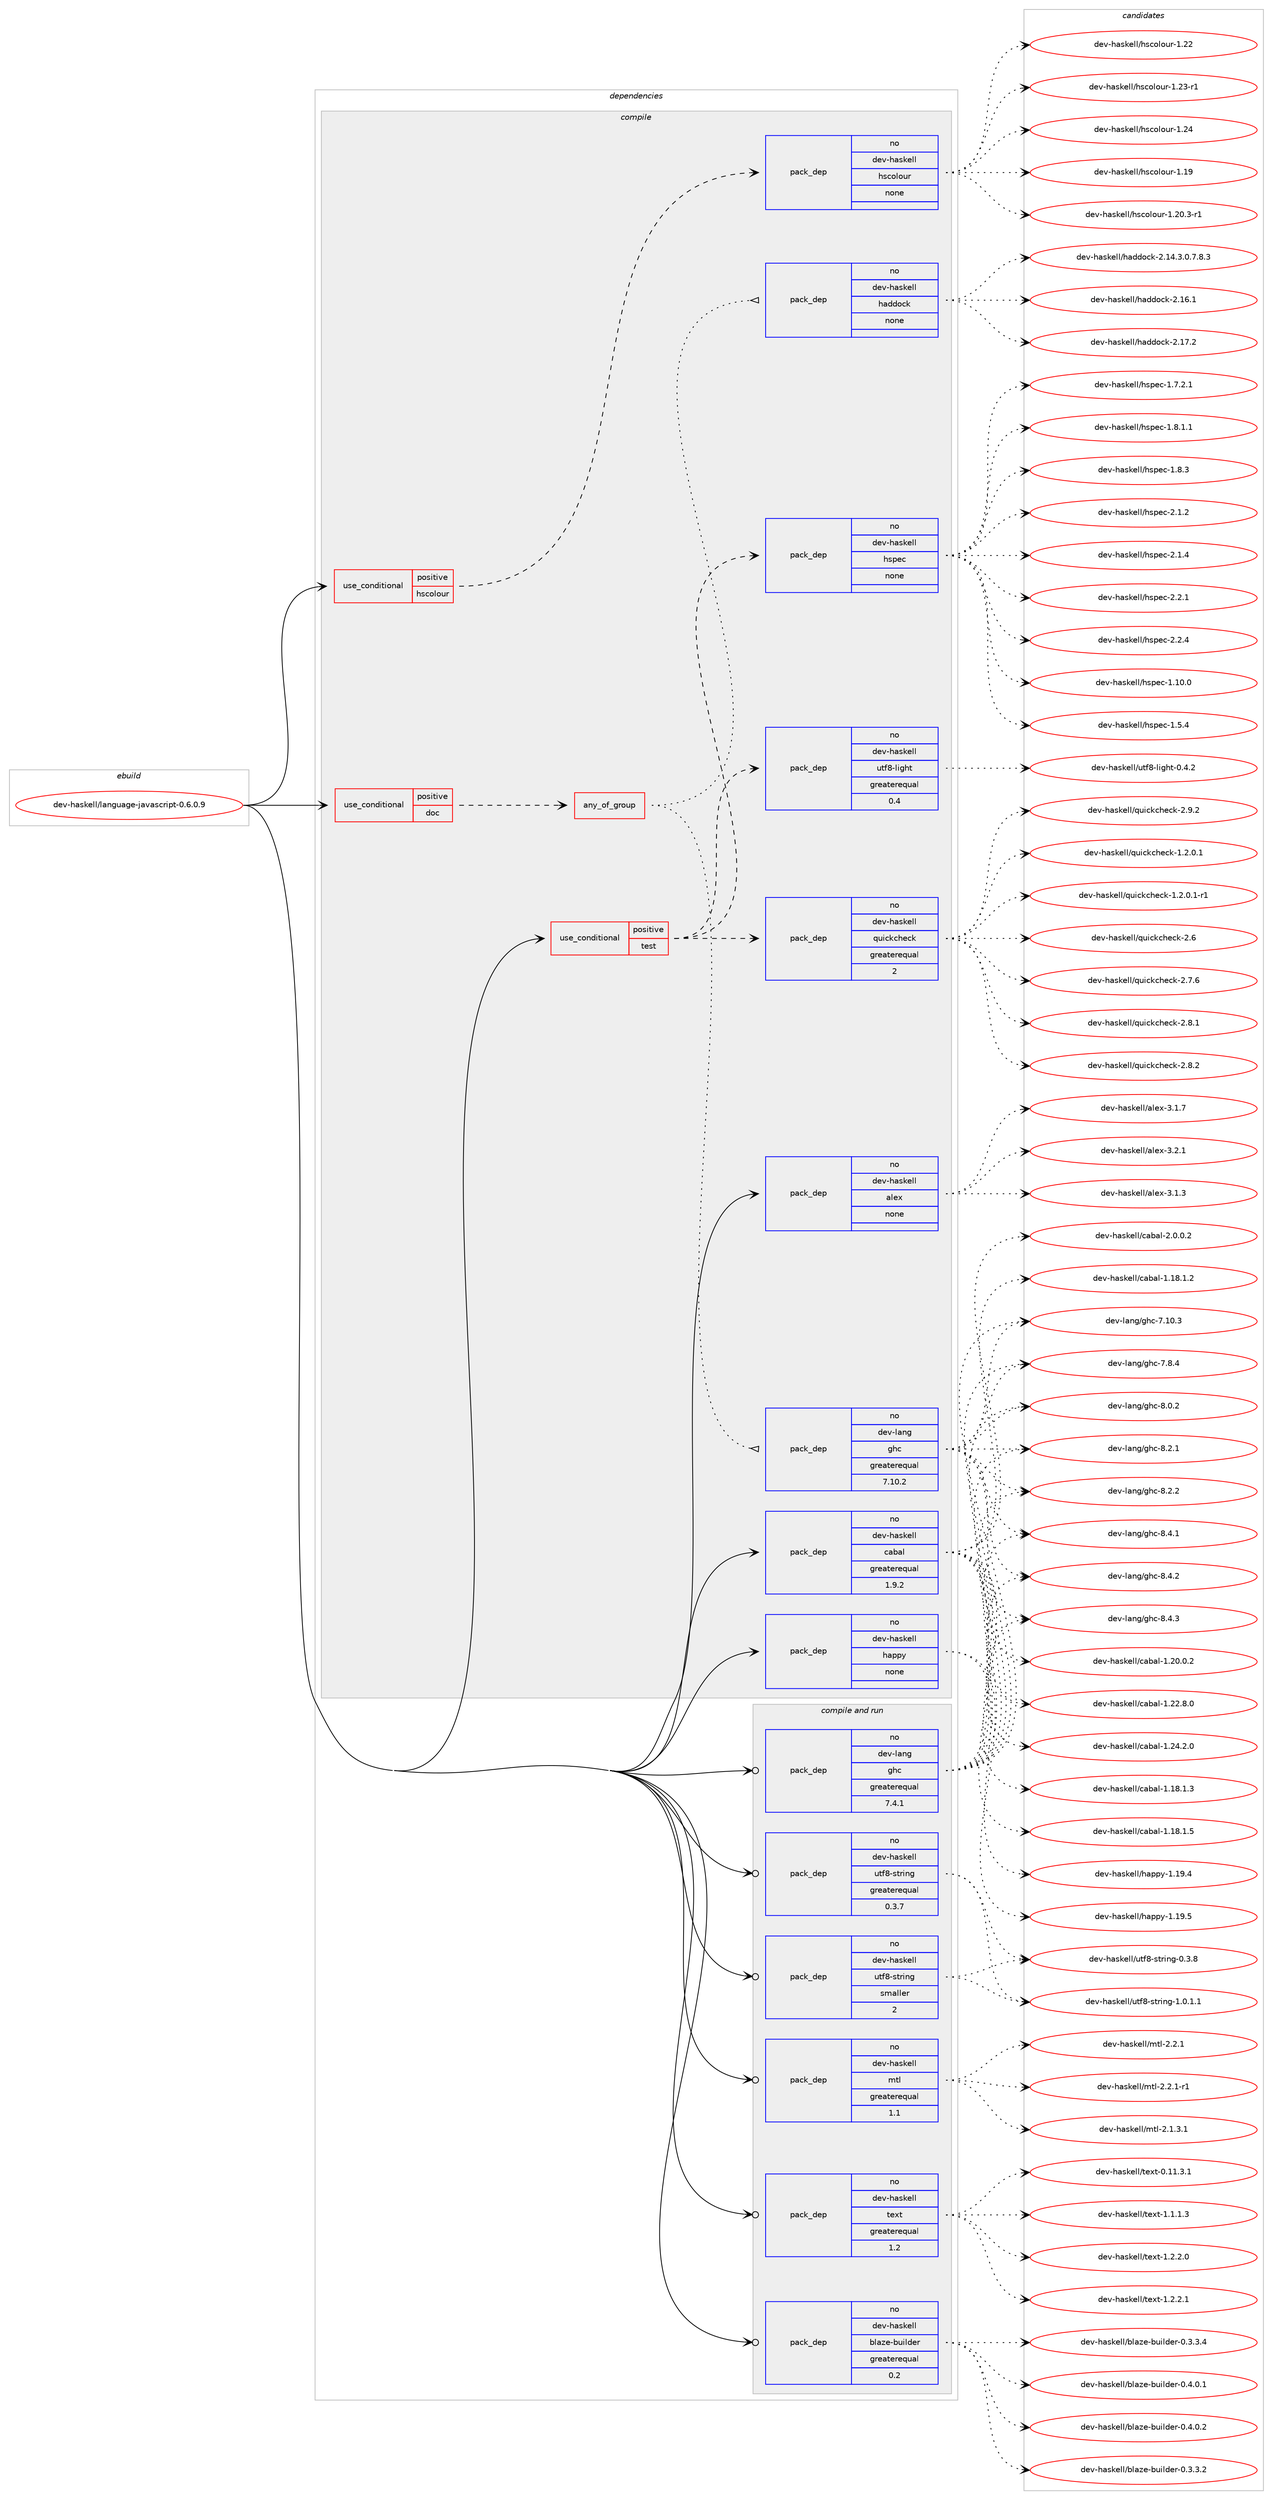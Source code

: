 digraph prolog {

# *************
# Graph options
# *************

newrank=true;
concentrate=true;
compound=true;
graph [rankdir=LR,fontname=Helvetica,fontsize=10,ranksep=1.5];#, ranksep=2.5, nodesep=0.2];
edge  [arrowhead=vee];
node  [fontname=Helvetica,fontsize=10];

# **********
# The ebuild
# **********

subgraph cluster_leftcol {
color=gray;
rank=same;
label=<<i>ebuild</i>>;
id [label="dev-haskell/language-javascript-0.6.0.9", color=red, width=4, href="../dev-haskell/language-javascript-0.6.0.9.svg"];
}

# ****************
# The dependencies
# ****************

subgraph cluster_midcol {
color=gray;
label=<<i>dependencies</i>>;
subgraph cluster_compile {
fillcolor="#eeeeee";
style=filled;
label=<<i>compile</i>>;
subgraph cond360355 {
dependency1337491 [label=<<TABLE BORDER="0" CELLBORDER="1" CELLSPACING="0" CELLPADDING="4"><TR><TD ROWSPAN="3" CELLPADDING="10">use_conditional</TD></TR><TR><TD>positive</TD></TR><TR><TD>doc</TD></TR></TABLE>>, shape=none, color=red];
subgraph any21171 {
dependency1337492 [label=<<TABLE BORDER="0" CELLBORDER="1" CELLSPACING="0" CELLPADDING="4"><TR><TD CELLPADDING="10">any_of_group</TD></TR></TABLE>>, shape=none, color=red];subgraph pack955413 {
dependency1337493 [label=<<TABLE BORDER="0" CELLBORDER="1" CELLSPACING="0" CELLPADDING="4" WIDTH="220"><TR><TD ROWSPAN="6" CELLPADDING="30">pack_dep</TD></TR><TR><TD WIDTH="110">no</TD></TR><TR><TD>dev-haskell</TD></TR><TR><TD>haddock</TD></TR><TR><TD>none</TD></TR><TR><TD></TD></TR></TABLE>>, shape=none, color=blue];
}
dependency1337492:e -> dependency1337493:w [weight=20,style="dotted",arrowhead="oinv"];
subgraph pack955414 {
dependency1337494 [label=<<TABLE BORDER="0" CELLBORDER="1" CELLSPACING="0" CELLPADDING="4" WIDTH="220"><TR><TD ROWSPAN="6" CELLPADDING="30">pack_dep</TD></TR><TR><TD WIDTH="110">no</TD></TR><TR><TD>dev-lang</TD></TR><TR><TD>ghc</TD></TR><TR><TD>greaterequal</TD></TR><TR><TD>7.10.2</TD></TR></TABLE>>, shape=none, color=blue];
}
dependency1337492:e -> dependency1337494:w [weight=20,style="dotted",arrowhead="oinv"];
}
dependency1337491:e -> dependency1337492:w [weight=20,style="dashed",arrowhead="vee"];
}
id:e -> dependency1337491:w [weight=20,style="solid",arrowhead="vee"];
subgraph cond360356 {
dependency1337495 [label=<<TABLE BORDER="0" CELLBORDER="1" CELLSPACING="0" CELLPADDING="4"><TR><TD ROWSPAN="3" CELLPADDING="10">use_conditional</TD></TR><TR><TD>positive</TD></TR><TR><TD>hscolour</TD></TR></TABLE>>, shape=none, color=red];
subgraph pack955415 {
dependency1337496 [label=<<TABLE BORDER="0" CELLBORDER="1" CELLSPACING="0" CELLPADDING="4" WIDTH="220"><TR><TD ROWSPAN="6" CELLPADDING="30">pack_dep</TD></TR><TR><TD WIDTH="110">no</TD></TR><TR><TD>dev-haskell</TD></TR><TR><TD>hscolour</TD></TR><TR><TD>none</TD></TR><TR><TD></TD></TR></TABLE>>, shape=none, color=blue];
}
dependency1337495:e -> dependency1337496:w [weight=20,style="dashed",arrowhead="vee"];
}
id:e -> dependency1337495:w [weight=20,style="solid",arrowhead="vee"];
subgraph cond360357 {
dependency1337497 [label=<<TABLE BORDER="0" CELLBORDER="1" CELLSPACING="0" CELLPADDING="4"><TR><TD ROWSPAN="3" CELLPADDING="10">use_conditional</TD></TR><TR><TD>positive</TD></TR><TR><TD>test</TD></TR></TABLE>>, shape=none, color=red];
subgraph pack955416 {
dependency1337498 [label=<<TABLE BORDER="0" CELLBORDER="1" CELLSPACING="0" CELLPADDING="4" WIDTH="220"><TR><TD ROWSPAN="6" CELLPADDING="30">pack_dep</TD></TR><TR><TD WIDTH="110">no</TD></TR><TR><TD>dev-haskell</TD></TR><TR><TD>hspec</TD></TR><TR><TD>none</TD></TR><TR><TD></TD></TR></TABLE>>, shape=none, color=blue];
}
dependency1337497:e -> dependency1337498:w [weight=20,style="dashed",arrowhead="vee"];
subgraph pack955417 {
dependency1337499 [label=<<TABLE BORDER="0" CELLBORDER="1" CELLSPACING="0" CELLPADDING="4" WIDTH="220"><TR><TD ROWSPAN="6" CELLPADDING="30">pack_dep</TD></TR><TR><TD WIDTH="110">no</TD></TR><TR><TD>dev-haskell</TD></TR><TR><TD>quickcheck</TD></TR><TR><TD>greaterequal</TD></TR><TR><TD>2</TD></TR></TABLE>>, shape=none, color=blue];
}
dependency1337497:e -> dependency1337499:w [weight=20,style="dashed",arrowhead="vee"];
subgraph pack955418 {
dependency1337500 [label=<<TABLE BORDER="0" CELLBORDER="1" CELLSPACING="0" CELLPADDING="4" WIDTH="220"><TR><TD ROWSPAN="6" CELLPADDING="30">pack_dep</TD></TR><TR><TD WIDTH="110">no</TD></TR><TR><TD>dev-haskell</TD></TR><TR><TD>utf8-light</TD></TR><TR><TD>greaterequal</TD></TR><TR><TD>0.4</TD></TR></TABLE>>, shape=none, color=blue];
}
dependency1337497:e -> dependency1337500:w [weight=20,style="dashed",arrowhead="vee"];
}
id:e -> dependency1337497:w [weight=20,style="solid",arrowhead="vee"];
subgraph pack955419 {
dependency1337501 [label=<<TABLE BORDER="0" CELLBORDER="1" CELLSPACING="0" CELLPADDING="4" WIDTH="220"><TR><TD ROWSPAN="6" CELLPADDING="30">pack_dep</TD></TR><TR><TD WIDTH="110">no</TD></TR><TR><TD>dev-haskell</TD></TR><TR><TD>alex</TD></TR><TR><TD>none</TD></TR><TR><TD></TD></TR></TABLE>>, shape=none, color=blue];
}
id:e -> dependency1337501:w [weight=20,style="solid",arrowhead="vee"];
subgraph pack955420 {
dependency1337502 [label=<<TABLE BORDER="0" CELLBORDER="1" CELLSPACING="0" CELLPADDING="4" WIDTH="220"><TR><TD ROWSPAN="6" CELLPADDING="30">pack_dep</TD></TR><TR><TD WIDTH="110">no</TD></TR><TR><TD>dev-haskell</TD></TR><TR><TD>cabal</TD></TR><TR><TD>greaterequal</TD></TR><TR><TD>1.9.2</TD></TR></TABLE>>, shape=none, color=blue];
}
id:e -> dependency1337502:w [weight=20,style="solid",arrowhead="vee"];
subgraph pack955421 {
dependency1337503 [label=<<TABLE BORDER="0" CELLBORDER="1" CELLSPACING="0" CELLPADDING="4" WIDTH="220"><TR><TD ROWSPAN="6" CELLPADDING="30">pack_dep</TD></TR><TR><TD WIDTH="110">no</TD></TR><TR><TD>dev-haskell</TD></TR><TR><TD>happy</TD></TR><TR><TD>none</TD></TR><TR><TD></TD></TR></TABLE>>, shape=none, color=blue];
}
id:e -> dependency1337503:w [weight=20,style="solid",arrowhead="vee"];
}
subgraph cluster_compileandrun {
fillcolor="#eeeeee";
style=filled;
label=<<i>compile and run</i>>;
subgraph pack955422 {
dependency1337504 [label=<<TABLE BORDER="0" CELLBORDER="1" CELLSPACING="0" CELLPADDING="4" WIDTH="220"><TR><TD ROWSPAN="6" CELLPADDING="30">pack_dep</TD></TR><TR><TD WIDTH="110">no</TD></TR><TR><TD>dev-haskell</TD></TR><TR><TD>blaze-builder</TD></TR><TR><TD>greaterequal</TD></TR><TR><TD>0.2</TD></TR></TABLE>>, shape=none, color=blue];
}
id:e -> dependency1337504:w [weight=20,style="solid",arrowhead="odotvee"];
subgraph pack955423 {
dependency1337505 [label=<<TABLE BORDER="0" CELLBORDER="1" CELLSPACING="0" CELLPADDING="4" WIDTH="220"><TR><TD ROWSPAN="6" CELLPADDING="30">pack_dep</TD></TR><TR><TD WIDTH="110">no</TD></TR><TR><TD>dev-haskell</TD></TR><TR><TD>mtl</TD></TR><TR><TD>greaterequal</TD></TR><TR><TD>1.1</TD></TR></TABLE>>, shape=none, color=blue];
}
id:e -> dependency1337505:w [weight=20,style="solid",arrowhead="odotvee"];
subgraph pack955424 {
dependency1337506 [label=<<TABLE BORDER="0" CELLBORDER="1" CELLSPACING="0" CELLPADDING="4" WIDTH="220"><TR><TD ROWSPAN="6" CELLPADDING="30">pack_dep</TD></TR><TR><TD WIDTH="110">no</TD></TR><TR><TD>dev-haskell</TD></TR><TR><TD>text</TD></TR><TR><TD>greaterequal</TD></TR><TR><TD>1.2</TD></TR></TABLE>>, shape=none, color=blue];
}
id:e -> dependency1337506:w [weight=20,style="solid",arrowhead="odotvee"];
subgraph pack955425 {
dependency1337507 [label=<<TABLE BORDER="0" CELLBORDER="1" CELLSPACING="0" CELLPADDING="4" WIDTH="220"><TR><TD ROWSPAN="6" CELLPADDING="30">pack_dep</TD></TR><TR><TD WIDTH="110">no</TD></TR><TR><TD>dev-haskell</TD></TR><TR><TD>utf8-string</TD></TR><TR><TD>greaterequal</TD></TR><TR><TD>0.3.7</TD></TR></TABLE>>, shape=none, color=blue];
}
id:e -> dependency1337507:w [weight=20,style="solid",arrowhead="odotvee"];
subgraph pack955426 {
dependency1337508 [label=<<TABLE BORDER="0" CELLBORDER="1" CELLSPACING="0" CELLPADDING="4" WIDTH="220"><TR><TD ROWSPAN="6" CELLPADDING="30">pack_dep</TD></TR><TR><TD WIDTH="110">no</TD></TR><TR><TD>dev-haskell</TD></TR><TR><TD>utf8-string</TD></TR><TR><TD>smaller</TD></TR><TR><TD>2</TD></TR></TABLE>>, shape=none, color=blue];
}
id:e -> dependency1337508:w [weight=20,style="solid",arrowhead="odotvee"];
subgraph pack955427 {
dependency1337509 [label=<<TABLE BORDER="0" CELLBORDER="1" CELLSPACING="0" CELLPADDING="4" WIDTH="220"><TR><TD ROWSPAN="6" CELLPADDING="30">pack_dep</TD></TR><TR><TD WIDTH="110">no</TD></TR><TR><TD>dev-lang</TD></TR><TR><TD>ghc</TD></TR><TR><TD>greaterequal</TD></TR><TR><TD>7.4.1</TD></TR></TABLE>>, shape=none, color=blue];
}
id:e -> dependency1337509:w [weight=20,style="solid",arrowhead="odotvee"];
}
subgraph cluster_run {
fillcolor="#eeeeee";
style=filled;
label=<<i>run</i>>;
}
}

# **************
# The candidates
# **************

subgraph cluster_choices {
rank=same;
color=gray;
label=<<i>candidates</i>>;

subgraph choice955413 {
color=black;
nodesep=1;
choice1001011184510497115107101108108471049710010011199107455046495246514648465546564651 [label="dev-haskell/haddock-2.14.3.0.7.8.3", color=red, width=4,href="../dev-haskell/haddock-2.14.3.0.7.8.3.svg"];
choice100101118451049711510710110810847104971001001119910745504649544649 [label="dev-haskell/haddock-2.16.1", color=red, width=4,href="../dev-haskell/haddock-2.16.1.svg"];
choice100101118451049711510710110810847104971001001119910745504649554650 [label="dev-haskell/haddock-2.17.2", color=red, width=4,href="../dev-haskell/haddock-2.17.2.svg"];
dependency1337493:e -> choice1001011184510497115107101108108471049710010011199107455046495246514648465546564651:w [style=dotted,weight="100"];
dependency1337493:e -> choice100101118451049711510710110810847104971001001119910745504649544649:w [style=dotted,weight="100"];
dependency1337493:e -> choice100101118451049711510710110810847104971001001119910745504649554650:w [style=dotted,weight="100"];
}
subgraph choice955414 {
color=black;
nodesep=1;
choice1001011184510897110103471031049945554649484651 [label="dev-lang/ghc-7.10.3", color=red, width=4,href="../dev-lang/ghc-7.10.3.svg"];
choice10010111845108971101034710310499455546564652 [label="dev-lang/ghc-7.8.4", color=red, width=4,href="../dev-lang/ghc-7.8.4.svg"];
choice10010111845108971101034710310499455646484650 [label="dev-lang/ghc-8.0.2", color=red, width=4,href="../dev-lang/ghc-8.0.2.svg"];
choice10010111845108971101034710310499455646504649 [label="dev-lang/ghc-8.2.1", color=red, width=4,href="../dev-lang/ghc-8.2.1.svg"];
choice10010111845108971101034710310499455646504650 [label="dev-lang/ghc-8.2.2", color=red, width=4,href="../dev-lang/ghc-8.2.2.svg"];
choice10010111845108971101034710310499455646524649 [label="dev-lang/ghc-8.4.1", color=red, width=4,href="../dev-lang/ghc-8.4.1.svg"];
choice10010111845108971101034710310499455646524650 [label="dev-lang/ghc-8.4.2", color=red, width=4,href="../dev-lang/ghc-8.4.2.svg"];
choice10010111845108971101034710310499455646524651 [label="dev-lang/ghc-8.4.3", color=red, width=4,href="../dev-lang/ghc-8.4.3.svg"];
dependency1337494:e -> choice1001011184510897110103471031049945554649484651:w [style=dotted,weight="100"];
dependency1337494:e -> choice10010111845108971101034710310499455546564652:w [style=dotted,weight="100"];
dependency1337494:e -> choice10010111845108971101034710310499455646484650:w [style=dotted,weight="100"];
dependency1337494:e -> choice10010111845108971101034710310499455646504649:w [style=dotted,weight="100"];
dependency1337494:e -> choice10010111845108971101034710310499455646504650:w [style=dotted,weight="100"];
dependency1337494:e -> choice10010111845108971101034710310499455646524649:w [style=dotted,weight="100"];
dependency1337494:e -> choice10010111845108971101034710310499455646524650:w [style=dotted,weight="100"];
dependency1337494:e -> choice10010111845108971101034710310499455646524651:w [style=dotted,weight="100"];
}
subgraph choice955415 {
color=black;
nodesep=1;
choice100101118451049711510710110810847104115991111081111171144549464957 [label="dev-haskell/hscolour-1.19", color=red, width=4,href="../dev-haskell/hscolour-1.19.svg"];
choice10010111845104971151071011081084710411599111108111117114454946504846514511449 [label="dev-haskell/hscolour-1.20.3-r1", color=red, width=4,href="../dev-haskell/hscolour-1.20.3-r1.svg"];
choice100101118451049711510710110810847104115991111081111171144549465050 [label="dev-haskell/hscolour-1.22", color=red, width=4,href="../dev-haskell/hscolour-1.22.svg"];
choice1001011184510497115107101108108471041159911110811111711445494650514511449 [label="dev-haskell/hscolour-1.23-r1", color=red, width=4,href="../dev-haskell/hscolour-1.23-r1.svg"];
choice100101118451049711510710110810847104115991111081111171144549465052 [label="dev-haskell/hscolour-1.24", color=red, width=4,href="../dev-haskell/hscolour-1.24.svg"];
dependency1337496:e -> choice100101118451049711510710110810847104115991111081111171144549464957:w [style=dotted,weight="100"];
dependency1337496:e -> choice10010111845104971151071011081084710411599111108111117114454946504846514511449:w [style=dotted,weight="100"];
dependency1337496:e -> choice100101118451049711510710110810847104115991111081111171144549465050:w [style=dotted,weight="100"];
dependency1337496:e -> choice1001011184510497115107101108108471041159911110811111711445494650514511449:w [style=dotted,weight="100"];
dependency1337496:e -> choice100101118451049711510710110810847104115991111081111171144549465052:w [style=dotted,weight="100"];
}
subgraph choice955416 {
color=black;
nodesep=1;
choice1001011184510497115107101108108471041151121019945494649484648 [label="dev-haskell/hspec-1.10.0", color=red, width=4,href="../dev-haskell/hspec-1.10.0.svg"];
choice10010111845104971151071011081084710411511210199454946534652 [label="dev-haskell/hspec-1.5.4", color=red, width=4,href="../dev-haskell/hspec-1.5.4.svg"];
choice100101118451049711510710110810847104115112101994549465546504649 [label="dev-haskell/hspec-1.7.2.1", color=red, width=4,href="../dev-haskell/hspec-1.7.2.1.svg"];
choice100101118451049711510710110810847104115112101994549465646494649 [label="dev-haskell/hspec-1.8.1.1", color=red, width=4,href="../dev-haskell/hspec-1.8.1.1.svg"];
choice10010111845104971151071011081084710411511210199454946564651 [label="dev-haskell/hspec-1.8.3", color=red, width=4,href="../dev-haskell/hspec-1.8.3.svg"];
choice10010111845104971151071011081084710411511210199455046494650 [label="dev-haskell/hspec-2.1.2", color=red, width=4,href="../dev-haskell/hspec-2.1.2.svg"];
choice10010111845104971151071011081084710411511210199455046494652 [label="dev-haskell/hspec-2.1.4", color=red, width=4,href="../dev-haskell/hspec-2.1.4.svg"];
choice10010111845104971151071011081084710411511210199455046504649 [label="dev-haskell/hspec-2.2.1", color=red, width=4,href="../dev-haskell/hspec-2.2.1.svg"];
choice10010111845104971151071011081084710411511210199455046504652 [label="dev-haskell/hspec-2.2.4", color=red, width=4,href="../dev-haskell/hspec-2.2.4.svg"];
dependency1337498:e -> choice1001011184510497115107101108108471041151121019945494649484648:w [style=dotted,weight="100"];
dependency1337498:e -> choice10010111845104971151071011081084710411511210199454946534652:w [style=dotted,weight="100"];
dependency1337498:e -> choice100101118451049711510710110810847104115112101994549465546504649:w [style=dotted,weight="100"];
dependency1337498:e -> choice100101118451049711510710110810847104115112101994549465646494649:w [style=dotted,weight="100"];
dependency1337498:e -> choice10010111845104971151071011081084710411511210199454946564651:w [style=dotted,weight="100"];
dependency1337498:e -> choice10010111845104971151071011081084710411511210199455046494650:w [style=dotted,weight="100"];
dependency1337498:e -> choice10010111845104971151071011081084710411511210199455046494652:w [style=dotted,weight="100"];
dependency1337498:e -> choice10010111845104971151071011081084710411511210199455046504649:w [style=dotted,weight="100"];
dependency1337498:e -> choice10010111845104971151071011081084710411511210199455046504652:w [style=dotted,weight="100"];
}
subgraph choice955417 {
color=black;
nodesep=1;
choice1001011184510497115107101108108471131171059910799104101991074549465046484649 [label="dev-haskell/quickcheck-1.2.0.1", color=red, width=4,href="../dev-haskell/quickcheck-1.2.0.1.svg"];
choice10010111845104971151071011081084711311710599107991041019910745494650464846494511449 [label="dev-haskell/quickcheck-1.2.0.1-r1", color=red, width=4,href="../dev-haskell/quickcheck-1.2.0.1-r1.svg"];
choice10010111845104971151071011081084711311710599107991041019910745504654 [label="dev-haskell/quickcheck-2.6", color=red, width=4,href="../dev-haskell/quickcheck-2.6.svg"];
choice100101118451049711510710110810847113117105991079910410199107455046554654 [label="dev-haskell/quickcheck-2.7.6", color=red, width=4,href="../dev-haskell/quickcheck-2.7.6.svg"];
choice100101118451049711510710110810847113117105991079910410199107455046564649 [label="dev-haskell/quickcheck-2.8.1", color=red, width=4,href="../dev-haskell/quickcheck-2.8.1.svg"];
choice100101118451049711510710110810847113117105991079910410199107455046564650 [label="dev-haskell/quickcheck-2.8.2", color=red, width=4,href="../dev-haskell/quickcheck-2.8.2.svg"];
choice100101118451049711510710110810847113117105991079910410199107455046574650 [label="dev-haskell/quickcheck-2.9.2", color=red, width=4,href="../dev-haskell/quickcheck-2.9.2.svg"];
dependency1337499:e -> choice1001011184510497115107101108108471131171059910799104101991074549465046484649:w [style=dotted,weight="100"];
dependency1337499:e -> choice10010111845104971151071011081084711311710599107991041019910745494650464846494511449:w [style=dotted,weight="100"];
dependency1337499:e -> choice10010111845104971151071011081084711311710599107991041019910745504654:w [style=dotted,weight="100"];
dependency1337499:e -> choice100101118451049711510710110810847113117105991079910410199107455046554654:w [style=dotted,weight="100"];
dependency1337499:e -> choice100101118451049711510710110810847113117105991079910410199107455046564649:w [style=dotted,weight="100"];
dependency1337499:e -> choice100101118451049711510710110810847113117105991079910410199107455046564650:w [style=dotted,weight="100"];
dependency1337499:e -> choice100101118451049711510710110810847113117105991079910410199107455046574650:w [style=dotted,weight="100"];
}
subgraph choice955418 {
color=black;
nodesep=1;
choice1001011184510497115107101108108471171161025645108105103104116454846524650 [label="dev-haskell/utf8-light-0.4.2", color=red, width=4,href="../dev-haskell/utf8-light-0.4.2.svg"];
dependency1337500:e -> choice1001011184510497115107101108108471171161025645108105103104116454846524650:w [style=dotted,weight="100"];
}
subgraph choice955419 {
color=black;
nodesep=1;
choice10010111845104971151071011081084797108101120455146494651 [label="dev-haskell/alex-3.1.3", color=red, width=4,href="../dev-haskell/alex-3.1.3.svg"];
choice10010111845104971151071011081084797108101120455146494655 [label="dev-haskell/alex-3.1.7", color=red, width=4,href="../dev-haskell/alex-3.1.7.svg"];
choice10010111845104971151071011081084797108101120455146504649 [label="dev-haskell/alex-3.2.1", color=red, width=4,href="../dev-haskell/alex-3.2.1.svg"];
dependency1337501:e -> choice10010111845104971151071011081084797108101120455146494651:w [style=dotted,weight="100"];
dependency1337501:e -> choice10010111845104971151071011081084797108101120455146494655:w [style=dotted,weight="100"];
dependency1337501:e -> choice10010111845104971151071011081084797108101120455146504649:w [style=dotted,weight="100"];
}
subgraph choice955420 {
color=black;
nodesep=1;
choice10010111845104971151071011081084799979897108454946495646494650 [label="dev-haskell/cabal-1.18.1.2", color=red, width=4,href="../dev-haskell/cabal-1.18.1.2.svg"];
choice10010111845104971151071011081084799979897108454946495646494651 [label="dev-haskell/cabal-1.18.1.3", color=red, width=4,href="../dev-haskell/cabal-1.18.1.3.svg"];
choice10010111845104971151071011081084799979897108454946495646494653 [label="dev-haskell/cabal-1.18.1.5", color=red, width=4,href="../dev-haskell/cabal-1.18.1.5.svg"];
choice10010111845104971151071011081084799979897108454946504846484650 [label="dev-haskell/cabal-1.20.0.2", color=red, width=4,href="../dev-haskell/cabal-1.20.0.2.svg"];
choice10010111845104971151071011081084799979897108454946505046564648 [label="dev-haskell/cabal-1.22.8.0", color=red, width=4,href="../dev-haskell/cabal-1.22.8.0.svg"];
choice10010111845104971151071011081084799979897108454946505246504648 [label="dev-haskell/cabal-1.24.2.0", color=red, width=4,href="../dev-haskell/cabal-1.24.2.0.svg"];
choice100101118451049711510710110810847999798971084550464846484650 [label="dev-haskell/cabal-2.0.0.2", color=red, width=4,href="../dev-haskell/cabal-2.0.0.2.svg"];
dependency1337502:e -> choice10010111845104971151071011081084799979897108454946495646494650:w [style=dotted,weight="100"];
dependency1337502:e -> choice10010111845104971151071011081084799979897108454946495646494651:w [style=dotted,weight="100"];
dependency1337502:e -> choice10010111845104971151071011081084799979897108454946495646494653:w [style=dotted,weight="100"];
dependency1337502:e -> choice10010111845104971151071011081084799979897108454946504846484650:w [style=dotted,weight="100"];
dependency1337502:e -> choice10010111845104971151071011081084799979897108454946505046564648:w [style=dotted,weight="100"];
dependency1337502:e -> choice10010111845104971151071011081084799979897108454946505246504648:w [style=dotted,weight="100"];
dependency1337502:e -> choice100101118451049711510710110810847999798971084550464846484650:w [style=dotted,weight="100"];
}
subgraph choice955421 {
color=black;
nodesep=1;
choice1001011184510497115107101108108471049711211212145494649574652 [label="dev-haskell/happy-1.19.4", color=red, width=4,href="../dev-haskell/happy-1.19.4.svg"];
choice1001011184510497115107101108108471049711211212145494649574653 [label="dev-haskell/happy-1.19.5", color=red, width=4,href="../dev-haskell/happy-1.19.5.svg"];
dependency1337503:e -> choice1001011184510497115107101108108471049711211212145494649574652:w [style=dotted,weight="100"];
dependency1337503:e -> choice1001011184510497115107101108108471049711211212145494649574653:w [style=dotted,weight="100"];
}
subgraph choice955422 {
color=black;
nodesep=1;
choice100101118451049711510710110810847981089712210145981171051081001011144548465146514650 [label="dev-haskell/blaze-builder-0.3.3.2", color=red, width=4,href="../dev-haskell/blaze-builder-0.3.3.2.svg"];
choice100101118451049711510710110810847981089712210145981171051081001011144548465146514652 [label="dev-haskell/blaze-builder-0.3.3.4", color=red, width=4,href="../dev-haskell/blaze-builder-0.3.3.4.svg"];
choice100101118451049711510710110810847981089712210145981171051081001011144548465246484649 [label="dev-haskell/blaze-builder-0.4.0.1", color=red, width=4,href="../dev-haskell/blaze-builder-0.4.0.1.svg"];
choice100101118451049711510710110810847981089712210145981171051081001011144548465246484650 [label="dev-haskell/blaze-builder-0.4.0.2", color=red, width=4,href="../dev-haskell/blaze-builder-0.4.0.2.svg"];
dependency1337504:e -> choice100101118451049711510710110810847981089712210145981171051081001011144548465146514650:w [style=dotted,weight="100"];
dependency1337504:e -> choice100101118451049711510710110810847981089712210145981171051081001011144548465146514652:w [style=dotted,weight="100"];
dependency1337504:e -> choice100101118451049711510710110810847981089712210145981171051081001011144548465246484649:w [style=dotted,weight="100"];
dependency1337504:e -> choice100101118451049711510710110810847981089712210145981171051081001011144548465246484650:w [style=dotted,weight="100"];
}
subgraph choice955423 {
color=black;
nodesep=1;
choice1001011184510497115107101108108471091161084550464946514649 [label="dev-haskell/mtl-2.1.3.1", color=red, width=4,href="../dev-haskell/mtl-2.1.3.1.svg"];
choice100101118451049711510710110810847109116108455046504649 [label="dev-haskell/mtl-2.2.1", color=red, width=4,href="../dev-haskell/mtl-2.2.1.svg"];
choice1001011184510497115107101108108471091161084550465046494511449 [label="dev-haskell/mtl-2.2.1-r1", color=red, width=4,href="../dev-haskell/mtl-2.2.1-r1.svg"];
dependency1337505:e -> choice1001011184510497115107101108108471091161084550464946514649:w [style=dotted,weight="100"];
dependency1337505:e -> choice100101118451049711510710110810847109116108455046504649:w [style=dotted,weight="100"];
dependency1337505:e -> choice1001011184510497115107101108108471091161084550465046494511449:w [style=dotted,weight="100"];
}
subgraph choice955424 {
color=black;
nodesep=1;
choice100101118451049711510710110810847116101120116454846494946514649 [label="dev-haskell/text-0.11.3.1", color=red, width=4,href="../dev-haskell/text-0.11.3.1.svg"];
choice1001011184510497115107101108108471161011201164549464946494651 [label="dev-haskell/text-1.1.1.3", color=red, width=4,href="../dev-haskell/text-1.1.1.3.svg"];
choice1001011184510497115107101108108471161011201164549465046504648 [label="dev-haskell/text-1.2.2.0", color=red, width=4,href="../dev-haskell/text-1.2.2.0.svg"];
choice1001011184510497115107101108108471161011201164549465046504649 [label="dev-haskell/text-1.2.2.1", color=red, width=4,href="../dev-haskell/text-1.2.2.1.svg"];
dependency1337506:e -> choice100101118451049711510710110810847116101120116454846494946514649:w [style=dotted,weight="100"];
dependency1337506:e -> choice1001011184510497115107101108108471161011201164549464946494651:w [style=dotted,weight="100"];
dependency1337506:e -> choice1001011184510497115107101108108471161011201164549465046504648:w [style=dotted,weight="100"];
dependency1337506:e -> choice1001011184510497115107101108108471161011201164549465046504649:w [style=dotted,weight="100"];
}
subgraph choice955425 {
color=black;
nodesep=1;
choice1001011184510497115107101108108471171161025645115116114105110103454846514656 [label="dev-haskell/utf8-string-0.3.8", color=red, width=4,href="../dev-haskell/utf8-string-0.3.8.svg"];
choice10010111845104971151071011081084711711610256451151161141051101034549464846494649 [label="dev-haskell/utf8-string-1.0.1.1", color=red, width=4,href="../dev-haskell/utf8-string-1.0.1.1.svg"];
dependency1337507:e -> choice1001011184510497115107101108108471171161025645115116114105110103454846514656:w [style=dotted,weight="100"];
dependency1337507:e -> choice10010111845104971151071011081084711711610256451151161141051101034549464846494649:w [style=dotted,weight="100"];
}
subgraph choice955426 {
color=black;
nodesep=1;
choice1001011184510497115107101108108471171161025645115116114105110103454846514656 [label="dev-haskell/utf8-string-0.3.8", color=red, width=4,href="../dev-haskell/utf8-string-0.3.8.svg"];
choice10010111845104971151071011081084711711610256451151161141051101034549464846494649 [label="dev-haskell/utf8-string-1.0.1.1", color=red, width=4,href="../dev-haskell/utf8-string-1.0.1.1.svg"];
dependency1337508:e -> choice1001011184510497115107101108108471171161025645115116114105110103454846514656:w [style=dotted,weight="100"];
dependency1337508:e -> choice10010111845104971151071011081084711711610256451151161141051101034549464846494649:w [style=dotted,weight="100"];
}
subgraph choice955427 {
color=black;
nodesep=1;
choice1001011184510897110103471031049945554649484651 [label="dev-lang/ghc-7.10.3", color=red, width=4,href="../dev-lang/ghc-7.10.3.svg"];
choice10010111845108971101034710310499455546564652 [label="dev-lang/ghc-7.8.4", color=red, width=4,href="../dev-lang/ghc-7.8.4.svg"];
choice10010111845108971101034710310499455646484650 [label="dev-lang/ghc-8.0.2", color=red, width=4,href="../dev-lang/ghc-8.0.2.svg"];
choice10010111845108971101034710310499455646504649 [label="dev-lang/ghc-8.2.1", color=red, width=4,href="../dev-lang/ghc-8.2.1.svg"];
choice10010111845108971101034710310499455646504650 [label="dev-lang/ghc-8.2.2", color=red, width=4,href="../dev-lang/ghc-8.2.2.svg"];
choice10010111845108971101034710310499455646524649 [label="dev-lang/ghc-8.4.1", color=red, width=4,href="../dev-lang/ghc-8.4.1.svg"];
choice10010111845108971101034710310499455646524650 [label="dev-lang/ghc-8.4.2", color=red, width=4,href="../dev-lang/ghc-8.4.2.svg"];
choice10010111845108971101034710310499455646524651 [label="dev-lang/ghc-8.4.3", color=red, width=4,href="../dev-lang/ghc-8.4.3.svg"];
dependency1337509:e -> choice1001011184510897110103471031049945554649484651:w [style=dotted,weight="100"];
dependency1337509:e -> choice10010111845108971101034710310499455546564652:w [style=dotted,weight="100"];
dependency1337509:e -> choice10010111845108971101034710310499455646484650:w [style=dotted,weight="100"];
dependency1337509:e -> choice10010111845108971101034710310499455646504649:w [style=dotted,weight="100"];
dependency1337509:e -> choice10010111845108971101034710310499455646504650:w [style=dotted,weight="100"];
dependency1337509:e -> choice10010111845108971101034710310499455646524649:w [style=dotted,weight="100"];
dependency1337509:e -> choice10010111845108971101034710310499455646524650:w [style=dotted,weight="100"];
dependency1337509:e -> choice10010111845108971101034710310499455646524651:w [style=dotted,weight="100"];
}
}

}
